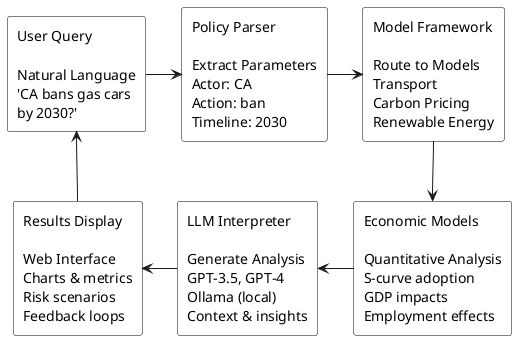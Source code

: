 @startuml
!define RECTANGLE rectangle
skinparam rectangle {
  BackgroundColor white
  BorderColor black
}

RECTANGLE "User Query\n\nNatural Language\n'CA bans gas cars\nby 2030?'" as Q

RECTANGLE "Policy Parser\n\nExtract Parameters\nActor: CA\nAction: ban\nTimeline: 2030" as P

RECTANGLE "Model Framework\n\nRoute to Models\nTransport\nCarbon Pricing\nRenewable Energy" as F

RECTANGLE "Economic Models\n\nQuantitative Analysis\nS-curve adoption\nGDP impacts\nEmployment effects" as M

RECTANGLE "LLM Interpreter\n\nGenerate Analysis\nGPT-3.5, GPT-4\nOllama (local)\nContext & insights" as L

RECTANGLE "Results Display\n\nWeb Interface\nCharts & metrics\nRisk scenarios\nFeedback loops" as R

Q -right-> P
P -right-> F
F -down-> M
M -left-> L
L -left-> R
R -up-> Q

@enduml